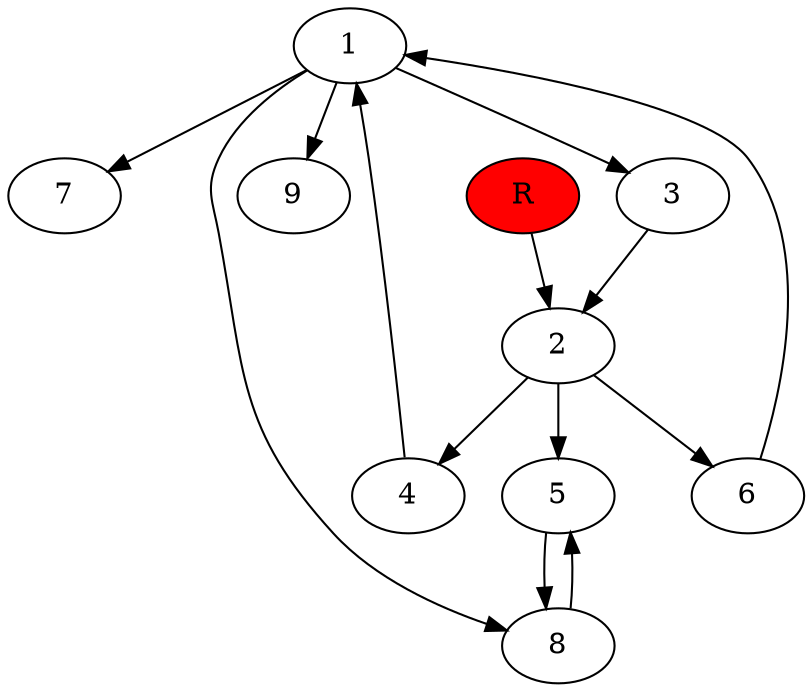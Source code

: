 digraph prb56961 {
	1
	2
	3
	4
	5
	6
	7
	8
	R [fillcolor="#ff0000" style=filled]
	1 -> 3
	1 -> 7
	1 -> 8
	1 -> 9
	2 -> 4
	2 -> 5
	2 -> 6
	3 -> 2
	4 -> 1
	5 -> 8
	6 -> 1
	8 -> 5
	R -> 2
}
